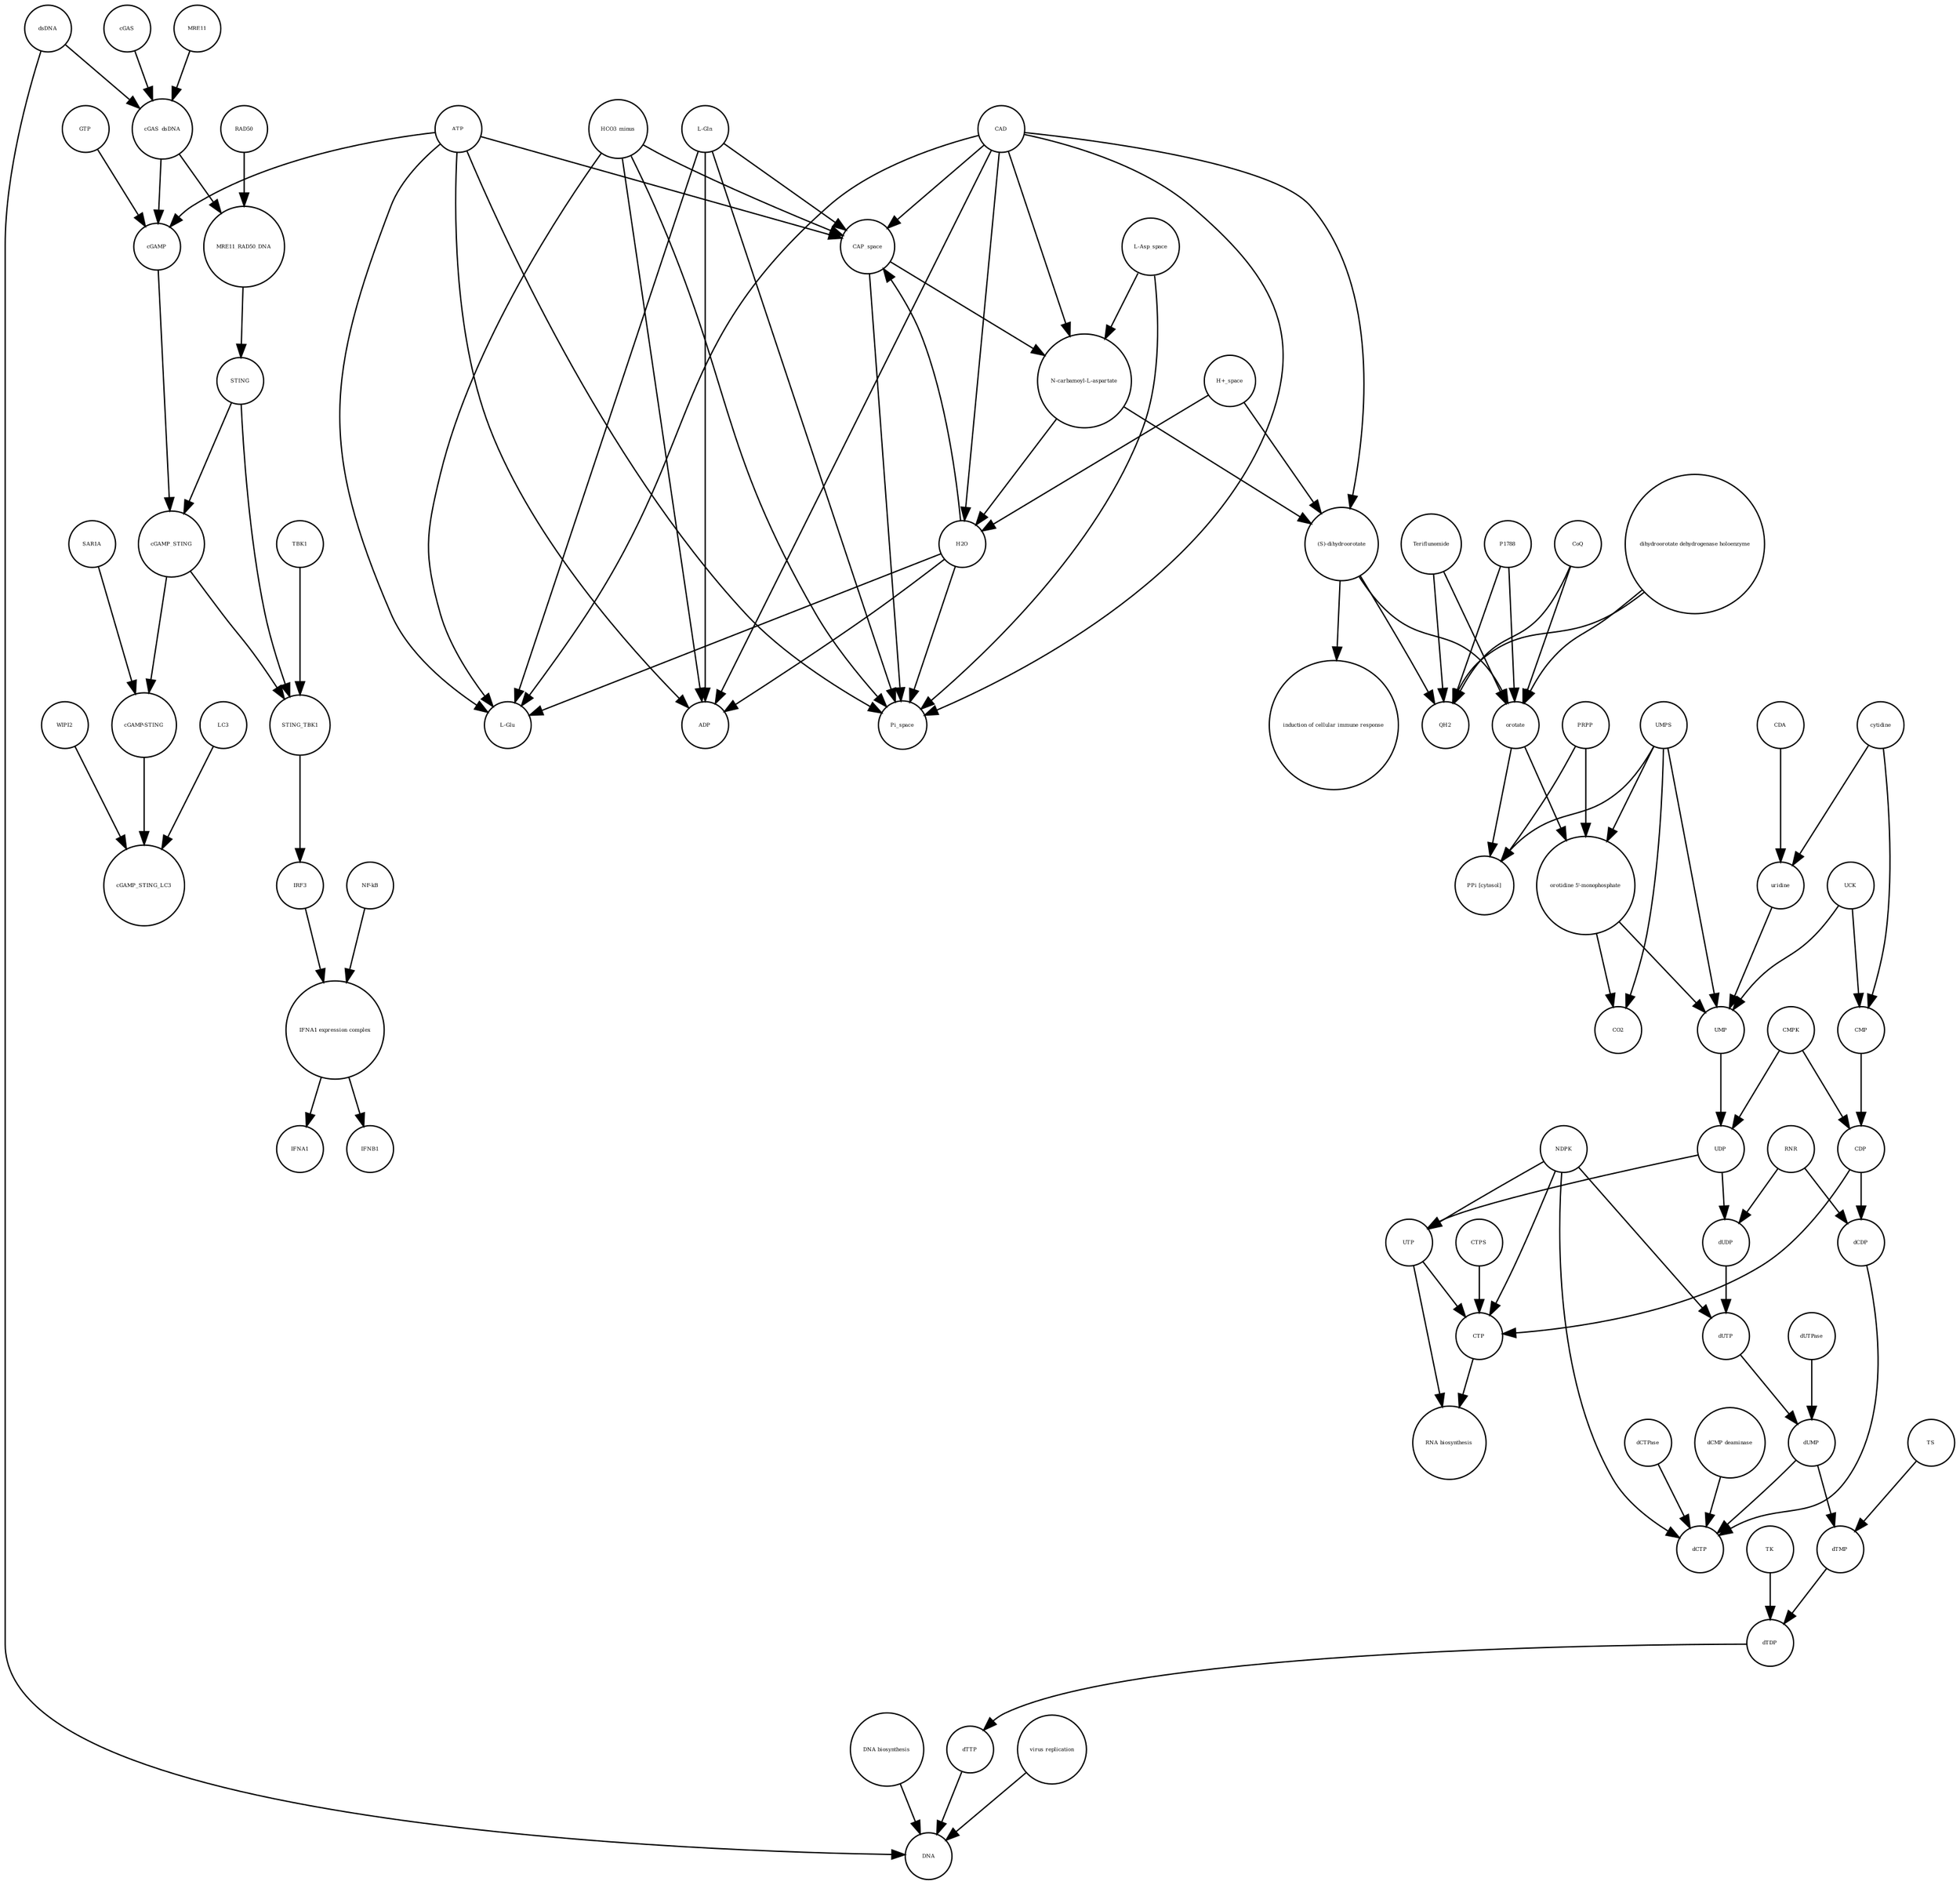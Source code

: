 strict digraph  {
UTP [annotation="", bipartite=0, cls="simple chemical", fontsize=4, label=UTP, shape=circle];
"RNA biosynthesis" [annotation="urn_miriam_obo.go_GO%3A0032774", bipartite=0, cls=phenotype, fontsize=4, label="RNA biosynthesis", shape=circle];
CTP [annotation="", bipartite=0, cls="simple chemical", fontsize=4, label=CTP, shape=circle];
"(S)-dihydroorotate" [annotation="", bipartite=0, cls="simple chemical", fontsize=4, label="(S)-dihydroorotate", shape=circle];
"induction of cellular immune response" [annotation="", bipartite=0, cls=phenotype, fontsize=4, label="induction of cellular immune response", shape=circle];
cGAS [annotation="", bipartite=0, cls=macromolecule, fontsize=4, label=cGAS, shape=circle];
cGAS_dsDNA [annotation="", bipartite=0, cls=complex, fontsize=4, label=cGAS_dsDNA, shape=circle];
ATP [annotation="", bipartite=0, cls="simple chemical", fontsize=4, label=ATP, shape=circle];
RNR [annotation="", bipartite=0, cls=macromolecule, fontsize=4, label=RNR, shape=circle];
dUTPase [annotation="", bipartite=0, cls=macromolecule, fontsize=4, label=dUTPase, shape=circle];
"NF-kB" [annotation="", bipartite=0, cls=complex, fontsize=4, label="NF-kB", shape=circle];
MRE11 [annotation="", bipartite=0, cls="macromolecule multimer", fontsize=4, label=MRE11, shape=circle];
SAR1A [annotation="", bipartite=0, cls=macromolecule, fontsize=4, label=SAR1A, shape=circle];
"N-carbamoyl-L-aspartate" [annotation="", bipartite=0, cls="simple chemical", fontsize=4, label="N-carbamoyl-L-aspartate", shape=circle];
"DNA biosynthesis" [annotation="urn_miriam_obo.go_GO%3A0071897", bipartite=0, cls=phenotype, fontsize=4, label="DNA biosynthesis", shape=circle];
HCO3_minus [annotation="", bipartite=0, cls="simple chemical", fontsize=4, label=HCO3_minus, shape=circle];
CDA [annotation="", bipartite=0, cls=macromolecule, fontsize=4, label=CDA, shape=circle];
ADP [annotation="", bipartite=0, cls="simple chemical", fontsize=4, label=ADP, shape=circle];
dUDP [annotation="", bipartite=0, cls="simple chemical", fontsize=4, label=dUDP, shape=circle];
STING [annotation="", bipartite=0, cls="macromolecule multimer", fontsize=4, label=STING, shape=circle];
PRPP [annotation="", bipartite=0, cls="simple chemical", fontsize=4, label=PRPP, shape=circle];
CO2 [annotation="", bipartite=0, cls="simple chemical", fontsize=4, label=CO2, shape=circle];
UDP [annotation="", bipartite=0, cls="simple chemical", fontsize=4, label=UDP, shape=circle];
"L-Asp_space" [annotation="", bipartite=0, cls="simple chemical", fontsize=4, label="L-Asp_space", shape=circle];
UCK [annotation="", bipartite=0, cls=macromolecule, fontsize=4, label=UCK, shape=circle];
IFNA1 [annotation="", bipartite=0, cls="nucleic acid feature", fontsize=4, label=IFNA1, shape=circle];
H2O [annotation="", bipartite=0, cls="simple chemical", fontsize=4, label=H2O, shape=circle];
cytidine [annotation="", bipartite=0, cls="simple chemical", fontsize=4, label=cytidine, shape=circle];
dTDP [annotation="", bipartite=0, cls="simple chemical", fontsize=4, label=dTDP, shape=circle];
dsDNA [annotation="", bipartite=0, cls="simple chemical", fontsize=4, label=dsDNA, shape=circle];
P1788 [annotation="", bipartite=0, cls="simple chemical", fontsize=4, label=P1788, shape=circle];
dCTPase [annotation="", bipartite=0, cls=macromolecule, fontsize=4, label=dCTPase, shape=circle];
MRE11_RAD50_DNA [annotation="", bipartite=0, cls=complex, fontsize=4, label=MRE11_RAD50_DNA, shape=circle];
"dCMP deaminase" [annotation="", bipartite=0, cls=macromolecule, fontsize=4, label="dCMP deaminase", shape=circle];
cGAMP_STING [annotation="", bipartite=0, cls=complex, fontsize=4, label=cGAMP_STING, shape=circle];
GTP [annotation="", bipartite=0, cls="simple chemical", fontsize=4, label=GTP, shape=circle];
UMPS [annotation="", bipartite=0, cls="macromolecule multimer", fontsize=4, label=UMPS, shape=circle];
CMP [annotation="", bipartite=0, cls="simple chemical", fontsize=4, label=CMP, shape=circle];
RAD50 [annotation="", bipartite=0, cls="macromolecule multimer", fontsize=4, label=RAD50, shape=circle];
dCDP [annotation="", bipartite=0, cls="simple chemical", fontsize=4, label=dCDP, shape=circle];
CMPK [annotation="", bipartite=0, cls=macromolecule, fontsize=4, label=CMPK, shape=circle];
Pi_space [annotation="", bipartite=0, cls="simple chemical", fontsize=4, label=Pi_space, shape=circle];
IFNB1 [annotation="", bipartite=0, cls="nucleic acid feature", fontsize=4, label=IFNB1, shape=circle];
CDP [annotation="", bipartite=0, cls="simple chemical", fontsize=4, label=CDP, shape=circle];
NDPK [annotation="", bipartite=0, cls=macromolecule, fontsize=4, label=NDPK, shape=circle];
IRF3 [annotation="", bipartite=0, cls="macromolecule multimer", fontsize=4, label=IRF3, shape=circle];
orotate [annotation="", bipartite=0, cls="simple chemical", fontsize=4, label=orotate, shape=circle];
"orotidine 5'-monophosphate" [annotation="", bipartite=0, cls="simple chemical", fontsize=4, label="orotidine 5'-monophosphate", shape=circle];
DNA [annotation="", bipartite=0, cls="nucleic acid feature", fontsize=4, label=DNA, shape=circle];
cGAMP [annotation="", bipartite=0, cls="simple chemical", fontsize=4, label=cGAMP, shape=circle];
CoQ [annotation="", bipartite=0, cls="simple chemical", fontsize=4, label=CoQ, shape=circle];
TK [annotation="", bipartite=0, cls=macromolecule, fontsize=4, label=TK, shape=circle];
"cGAMP-STING" [annotation="", bipartite=0, cls=complex, fontsize=4, label="cGAMP-STING", shape=circle];
CAD [annotation="", bipartite=0, cls=macromolecule, fontsize=4, label=CAD, shape=circle];
"L-Gln" [annotation="", bipartite=0, cls="simple chemical", fontsize=4, label="L-Gln", shape=circle];
cGAMP_STING_LC3 [annotation="", bipartite=0, cls=complex, fontsize=4, label=cGAMP_STING_LC3, shape=circle];
"H+_space" [annotation="", bipartite=0, cls="simple chemical", fontsize=4, label="H+_space", shape=circle];
"dihydroorotate dehydrogenase holoenzyme" [annotation="", bipartite=0, cls="simple chemical", fontsize=4, label="dihydroorotate dehydrogenase holoenzyme", shape=circle];
"IFNA1 expression complex" [annotation="", bipartite=0, cls=complex, fontsize=4, label="IFNA1 expression complex", shape=circle];
uridine [annotation="", bipartite=0, cls="simple chemical", fontsize=4, label=uridine, shape=circle];
"L-Glu" [annotation="", bipartite=0, cls="simple chemical", fontsize=4, label="L-Glu", shape=circle];
STING_TBK1 [annotation="", bipartite=0, cls=complex, fontsize=4, label=STING_TBK1, shape=circle];
dTMP [annotation="", bipartite=0, cls="simple chemical", fontsize=4, label=dTMP, shape=circle];
TS [annotation="", bipartite=0, cls=macromolecule, fontsize=4, label=TS, shape=circle];
QH2 [annotation="", bipartite=0, cls="simple chemical", fontsize=4, label=QH2, shape=circle];
UMP [annotation="", bipartite=0, cls="simple chemical", fontsize=4, label=UMP, shape=circle];
Teriflunomide [annotation="", bipartite=0, cls="simple chemical", fontsize=4, label=Teriflunomide, shape=circle];
dTTP [annotation="", bipartite=0, cls="simple chemical", fontsize=4, label=dTTP, shape=circle];
TBK1 [annotation="", bipartite=0, cls=macromolecule, fontsize=4, label=TBK1, shape=circle];
"PPi [cytosol]" [annotation="", bipartite=0, cls="simple chemical", fontsize=4, label="PPi [cytosol]", shape=circle];
dUMP [annotation="", bipartite=0, cls="simple chemical", fontsize=4, label=dUMP, shape=circle];
CTPS [annotation="", bipartite=0, cls=macromolecule, fontsize=4, label=CTPS, shape=circle];
LC3 [annotation="", bipartite=0, cls=macromolecule, fontsize=4, label=LC3, shape=circle];
"virus replication" [annotation="", bipartite=0, cls=phenotype, fontsize=4, label="virus replication", shape=circle];
dCTP [annotation="", bipartite=0, cls="simple chemical", fontsize=4, label=dCTP, shape=circle];
CAP_space [annotation="", bipartite=0, cls="simple chemical", fontsize=4, label=CAP_space, shape=circle];
dUTP [annotation="", bipartite=0, cls="simple chemical", fontsize=4, label=dUTP, shape=circle];
WIPI2 [annotation="", bipartite=0, cls=macromolecule, fontsize=4, label=WIPI2, shape=circle];
UTP -> "RNA biosynthesis"  [annotation="", interaction_type="necessary stimulation"];
UTP -> CTP  [annotation="", interaction_type=production];
CTP -> "RNA biosynthesis"  [annotation="", interaction_type="necessary stimulation"];
"(S)-dihydroorotate" -> "induction of cellular immune response"  [annotation="", interaction_type="necessary stimulation"];
"(S)-dihydroorotate" -> orotate  [annotation="", interaction_type=production];
"(S)-dihydroorotate" -> QH2  [annotation="", interaction_type=production];
cGAS -> cGAS_dsDNA  [annotation="", interaction_type=production];
cGAS_dsDNA -> cGAMP  [annotation="", interaction_type=catalysis];
cGAS_dsDNA -> MRE11_RAD50_DNA  [annotation="", interaction_type=production];
ATP -> "L-Glu"  [annotation="", interaction_type=production];
ATP -> ADP  [annotation="", interaction_type=production];
ATP -> CAP_space  [annotation="", interaction_type=production];
ATP -> Pi_space  [annotation="", interaction_type=production];
ATP -> cGAMP  [annotation="", interaction_type=production];
RNR -> dUDP  [annotation="", interaction_type=catalysis];
RNR -> dCDP  [annotation="", interaction_type=catalysis];
dUTPase -> dUMP  [annotation="", interaction_type=catalysis];
"NF-kB" -> "IFNA1 expression complex"  [annotation="", interaction_type=production];
MRE11 -> cGAS_dsDNA  [annotation="", interaction_type=production];
SAR1A -> "cGAMP-STING"  [annotation="", interaction_type=catalysis];
"N-carbamoyl-L-aspartate" -> H2O  [annotation="", interaction_type=production];
"N-carbamoyl-L-aspartate" -> "(S)-dihydroorotate"  [annotation="", interaction_type=production];
"DNA biosynthesis" -> DNA  [annotation="", interaction_type=catalysis];
HCO3_minus -> ADP  [annotation="", interaction_type=production];
HCO3_minus -> CAP_space  [annotation="", interaction_type=production];
HCO3_minus -> Pi_space  [annotation="", interaction_type=production];
HCO3_minus -> "L-Glu"  [annotation="", interaction_type=production];
CDA -> uridine  [annotation="", interaction_type=catalysis];
dUDP -> dUTP  [annotation="", interaction_type=production];
STING -> STING_TBK1  [annotation="", interaction_type=production];
STING -> cGAMP_STING  [annotation="", interaction_type=production];
PRPP -> "PPi [cytosol]"  [annotation="", interaction_type=production];
PRPP -> "orotidine 5'-monophosphate"  [annotation="", interaction_type=production];
UDP -> UTP  [annotation="", interaction_type=production];
UDP -> dUDP  [annotation="", interaction_type=production];
"L-Asp_space" -> "N-carbamoyl-L-aspartate"  [annotation="", interaction_type=production];
"L-Asp_space" -> Pi_space  [annotation="", interaction_type=production];
UCK -> CMP  [annotation="", interaction_type=catalysis];
UCK -> UMP  [annotation="", interaction_type=catalysis];
H2O -> ADP  [annotation="", interaction_type=production];
H2O -> CAP_space  [annotation="", interaction_type=production];
H2O -> Pi_space  [annotation="", interaction_type=production];
H2O -> "L-Glu"  [annotation="", interaction_type=production];
cytidine -> CMP  [annotation="", interaction_type=production];
cytidine -> uridine  [annotation="", interaction_type=production];
dTDP -> dTTP  [annotation="", interaction_type=production];
dsDNA -> DNA  [annotation="", interaction_type=production];
dsDNA -> cGAS_dsDNA  [annotation="", interaction_type=production];
P1788 -> orotate  [annotation=urn_miriam_reactome_REACT_1698, interaction_type=inhibition];
P1788 -> QH2  [annotation=urn_miriam_reactome_REACT_1698, interaction_type=inhibition];
dCTPase -> dCTP  [annotation="", interaction_type=catalysis];
MRE11_RAD50_DNA -> STING  [annotation="", interaction_type=catalysis];
"dCMP deaminase" -> dCTP  [annotation="", interaction_type=catalysis];
cGAMP_STING -> STING_TBK1  [annotation="", interaction_type=production];
cGAMP_STING -> "cGAMP-STING"  [annotation="", interaction_type=production];
GTP -> cGAMP  [annotation="", interaction_type=production];
UMPS -> "PPi [cytosol]"  [annotation=urn_miriam_reactome_REACT_1698, interaction_type=catalysis];
UMPS -> "orotidine 5'-monophosphate"  [annotation=urn_miriam_reactome_REACT_1698, interaction_type=catalysis];
UMPS -> UMP  [annotation=urn_miriam_reactome_REACT_1698, interaction_type=catalysis];
UMPS -> CO2  [annotation=urn_miriam_reactome_REACT_1698, interaction_type=catalysis];
CMP -> CDP  [annotation="", interaction_type=production];
RAD50 -> MRE11_RAD50_DNA  [annotation="", interaction_type=production];
dCDP -> dCTP  [annotation="", interaction_type=production];
CMPK -> CDP  [annotation="", interaction_type=catalysis];
CMPK -> UDP  [annotation="", interaction_type=catalysis];
CDP -> dCDP  [annotation="", interaction_type=production];
CDP -> CTP  [annotation="", interaction_type=production];
NDPK -> UTP  [annotation="", interaction_type=catalysis];
NDPK -> dUTP  [annotation="", interaction_type=catalysis];
NDPK -> dCTP  [annotation="", interaction_type=catalysis];
NDPK -> CTP  [annotation="", interaction_type=catalysis];
IRF3 -> "IFNA1 expression complex"  [annotation="", interaction_type=production];
orotate -> "PPi [cytosol]"  [annotation="", interaction_type=production];
orotate -> "orotidine 5'-monophosphate"  [annotation="", interaction_type=production];
"orotidine 5'-monophosphate" -> UMP  [annotation="", interaction_type=production];
"orotidine 5'-monophosphate" -> CO2  [annotation="", interaction_type=production];
cGAMP -> cGAMP_STING  [annotation="", interaction_type=production];
CoQ -> orotate  [annotation="", interaction_type=production];
CoQ -> QH2  [annotation="", interaction_type=production];
TK -> dTDP  [annotation="", interaction_type=catalysis];
"cGAMP-STING" -> cGAMP_STING_LC3  [annotation="", interaction_type=production];
CAD -> "L-Glu"  [annotation=urn_miriam_reactome_REACT_1698, interaction_type=catalysis];
CAD -> ADP  [annotation=urn_miriam_reactome_REACT_1698, interaction_type=catalysis];
CAD -> CAP_space  [annotation=urn_miriam_reactome_REACT_1698, interaction_type=catalysis];
CAD -> Pi_space  [annotation=urn_miriam_reactome_REACT_1698, interaction_type=catalysis];
CAD -> H2O  [annotation=urn_miriam_reactome_REACT_1698, interaction_type=catalysis];
CAD -> "(S)-dihydroorotate"  [annotation=urn_miriam_reactome_REACT_1698, interaction_type=catalysis];
CAD -> "N-carbamoyl-L-aspartate"  [annotation=urn_miriam_reactome_REACT_1698, interaction_type=catalysis];
"L-Gln" -> ADP  [annotation="", interaction_type=production];
"L-Gln" -> CAP_space  [annotation="", interaction_type=production];
"L-Gln" -> Pi_space  [annotation="", interaction_type=production];
"L-Gln" -> "L-Glu"  [annotation="", interaction_type=production];
"H+_space" -> H2O  [annotation="", interaction_type=production];
"H+_space" -> "(S)-dihydroorotate"  [annotation="", interaction_type=production];
"dihydroorotate dehydrogenase holoenzyme" -> orotate  [annotation=urn_miriam_reactome_REACT_1698, interaction_type=catalysis];
"dihydroorotate dehydrogenase holoenzyme" -> QH2  [annotation=urn_miriam_reactome_REACT_1698, interaction_type=catalysis];
"IFNA1 expression complex" -> IFNA1  [annotation="", interaction_type=stimulation];
"IFNA1 expression complex" -> IFNB1  [annotation="", interaction_type=stimulation];
uridine -> UMP  [annotation="", interaction_type=production];
STING_TBK1 -> IRF3  [annotation="", interaction_type=catalysis];
dTMP -> dTDP  [annotation="", interaction_type=production];
TS -> dTMP  [annotation="", interaction_type=catalysis];
UMP -> UDP  [annotation="", interaction_type=production];
Teriflunomide -> orotate  [annotation=urn_miriam_reactome_REACT_1698, interaction_type=inhibition];
Teriflunomide -> QH2  [annotation=urn_miriam_reactome_REACT_1698, interaction_type=inhibition];
dTTP -> DNA  [annotation="", interaction_type=production];
TBK1 -> STING_TBK1  [annotation="", interaction_type=production];
dUMP -> dCTP  [annotation="", interaction_type=production];
dUMP -> dTMP  [annotation="", interaction_type=production];
CTPS -> CTP  [annotation="", interaction_type=catalysis];
LC3 -> cGAMP_STING_LC3  [annotation="", interaction_type=production];
"virus replication" -> DNA  [annotation="", interaction_type=inhibition];
CAP_space -> "N-carbamoyl-L-aspartate"  [annotation="", interaction_type=production];
CAP_space -> Pi_space  [annotation="", interaction_type=production];
dUTP -> dUMP  [annotation="", interaction_type=production];
WIPI2 -> cGAMP_STING_LC3  [annotation="", interaction_type=catalysis];
}
